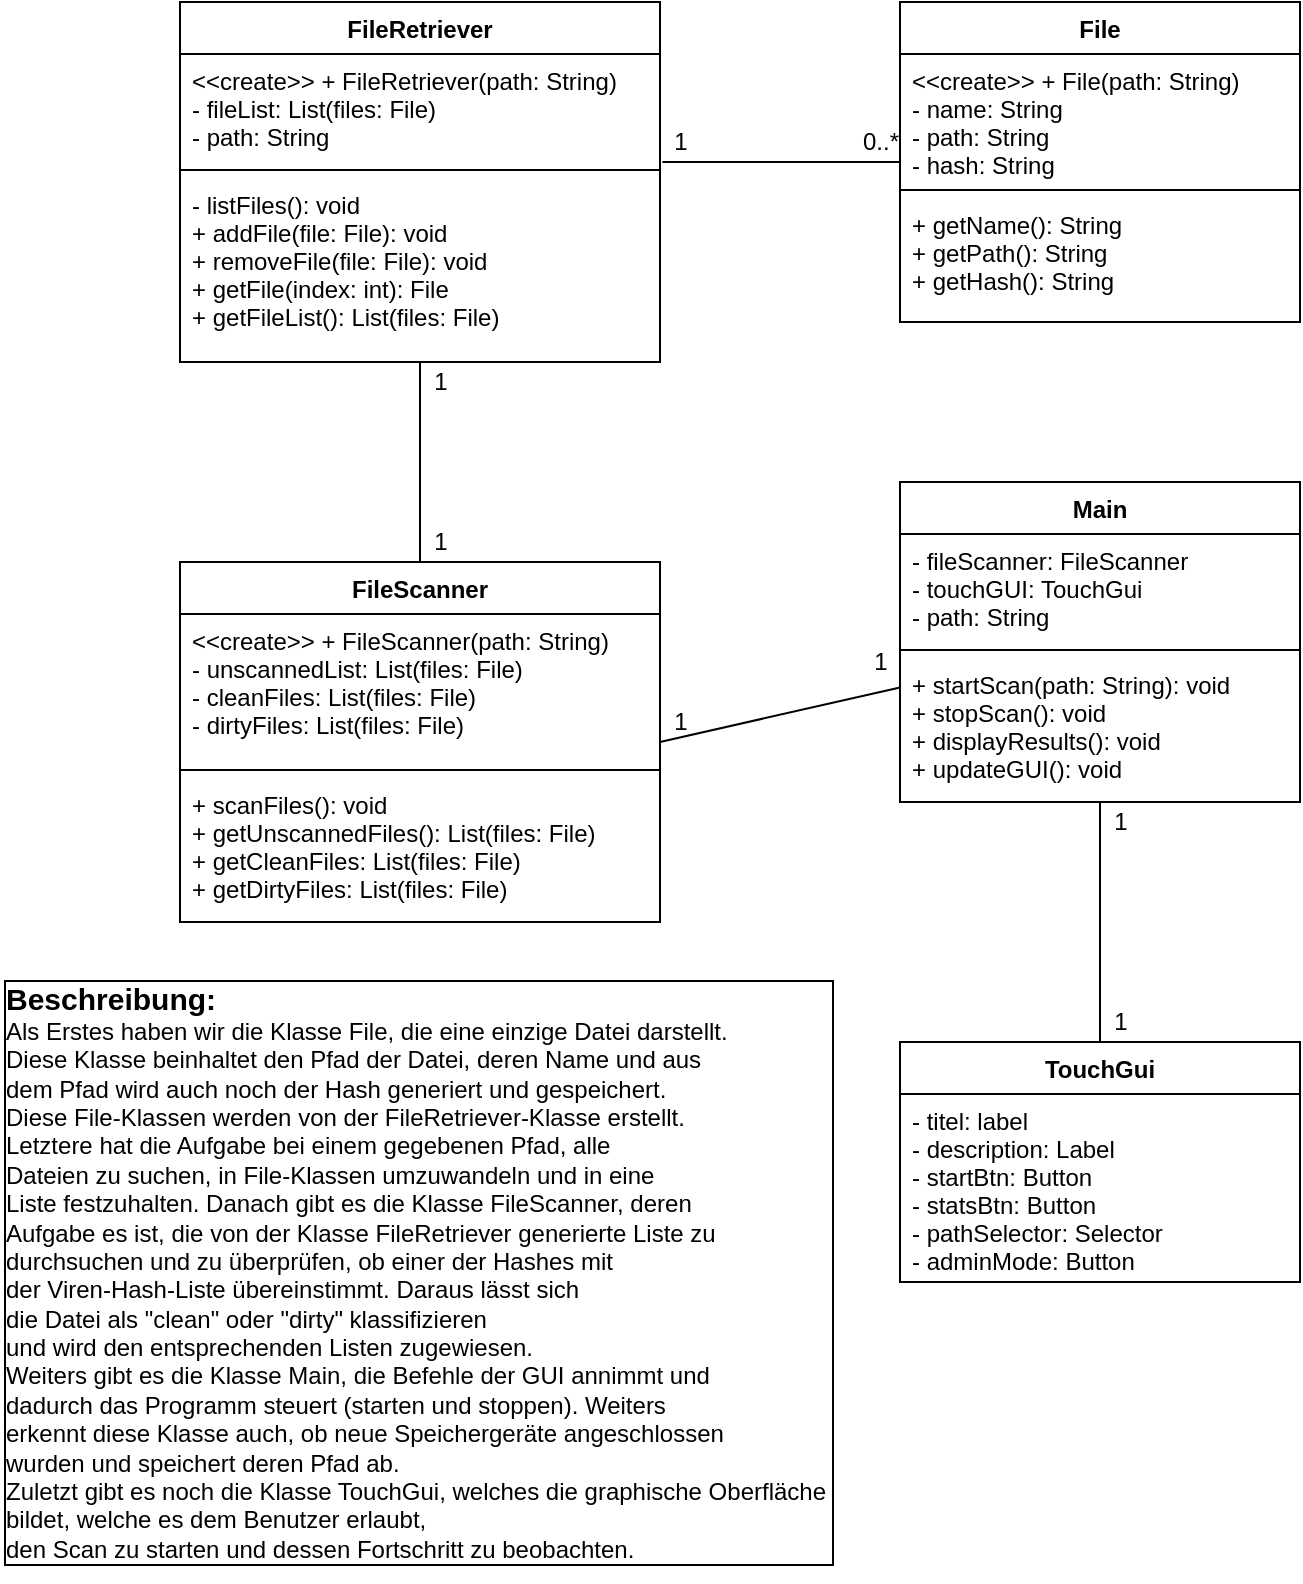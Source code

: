 <mxfile version="20.2.3" type="device"><diagram id="mL7l7FPVyaIDCE2y-QLY" name="Page-1"><mxGraphModel dx="1865" dy="649" grid="1" gridSize="10" guides="1" tooltips="1" connect="1" arrows="1" fold="1" page="1" pageScale="1" pageWidth="827" pageHeight="1169" math="0" shadow="0"><root><mxCell id="0"/><mxCell id="1" parent="0"/><mxCell id="8Jf-jBWoyHpCgJug0loW-25" style="edgeStyle=orthogonalEdgeStyle;rounded=0;orthogonalLoop=1;jettySize=auto;html=1;entryX=1.005;entryY=-0.087;entryDx=0;entryDy=0;entryPerimeter=0;endArrow=none;endFill=0;" parent="1" source="8Jf-jBWoyHpCgJug0loW-1" target="8Jf-jBWoyHpCgJug0loW-8" edge="1"><mxGeometry relative="1" as="geometry"/></mxCell><mxCell id="8Jf-jBWoyHpCgJug0loW-1" value="File" style="swimlane;fontStyle=1;align=center;verticalAlign=top;childLayout=stackLayout;horizontal=1;startSize=26;horizontalStack=0;resizeParent=1;resizeParentMax=0;resizeLast=0;collapsible=1;marginBottom=0;" parent="1" vertex="1"><mxGeometry x="440" y="40" width="200" height="160" as="geometry"><mxRectangle x="480" y="120" width="60" height="30" as="alternateBounds"/></mxGeometry></mxCell><mxCell id="8Jf-jBWoyHpCgJug0loW-2" value="&lt;&lt;create&gt;&gt; + File(path: String)&#10;- name: String&#10;- path: String&#10;- hash: String" style="text;strokeColor=none;fillColor=none;align=left;verticalAlign=top;spacingLeft=4;spacingRight=4;overflow=hidden;rotatable=0;points=[[0,0.5],[1,0.5]];portConstraint=eastwest;" parent="8Jf-jBWoyHpCgJug0loW-1" vertex="1"><mxGeometry y="26" width="200" height="64" as="geometry"/></mxCell><mxCell id="8Jf-jBWoyHpCgJug0loW-3" value="" style="line;strokeWidth=1;fillColor=none;align=left;verticalAlign=middle;spacingTop=-1;spacingLeft=3;spacingRight=3;rotatable=0;labelPosition=right;points=[];portConstraint=eastwest;" parent="8Jf-jBWoyHpCgJug0loW-1" vertex="1"><mxGeometry y="90" width="200" height="8" as="geometry"/></mxCell><mxCell id="8Jf-jBWoyHpCgJug0loW-4" value="+ getName(): String&#10;+ getPath(): String&#10;+ getHash(): String" style="text;strokeColor=none;fillColor=none;align=left;verticalAlign=top;spacingLeft=4;spacingRight=4;overflow=hidden;rotatable=0;points=[[0,0.5],[1,0.5]];portConstraint=eastwest;" parent="8Jf-jBWoyHpCgJug0loW-1" vertex="1"><mxGeometry y="98" width="200" height="62" as="geometry"/></mxCell><mxCell id="8Jf-jBWoyHpCgJug0loW-24" style="edgeStyle=orthogonalEdgeStyle;rounded=0;orthogonalLoop=1;jettySize=auto;html=1;exitX=0.5;exitY=1;exitDx=0;exitDy=0;entryX=0.5;entryY=0;entryDx=0;entryDy=0;endArrow=none;endFill=0;" parent="1" source="8Jf-jBWoyHpCgJug0loW-5" target="8Jf-jBWoyHpCgJug0loW-10" edge="1"><mxGeometry relative="1" as="geometry"/></mxCell><mxCell id="8Jf-jBWoyHpCgJug0loW-5" value="FileRetriever" style="swimlane;fontStyle=1;align=center;verticalAlign=top;childLayout=stackLayout;horizontal=1;startSize=26;horizontalStack=0;resizeParent=1;resizeParentMax=0;resizeLast=0;collapsible=1;marginBottom=0;" parent="1" vertex="1"><mxGeometry x="80" y="40" width="240" height="180" as="geometry"/></mxCell><mxCell id="8Jf-jBWoyHpCgJug0loW-6" value="&lt;&lt;create&gt;&gt; + FileRetriever(path: String)&#10;- fileList: List(files: File)&#10;- path: String" style="text;strokeColor=none;fillColor=none;align=left;verticalAlign=top;spacingLeft=4;spacingRight=4;overflow=hidden;rotatable=0;points=[[0,0.5],[1,0.5]];portConstraint=eastwest;" parent="8Jf-jBWoyHpCgJug0loW-5" vertex="1"><mxGeometry y="26" width="240" height="54" as="geometry"/></mxCell><mxCell id="8Jf-jBWoyHpCgJug0loW-7" value="" style="line;strokeWidth=1;fillColor=none;align=left;verticalAlign=middle;spacingTop=-1;spacingLeft=3;spacingRight=3;rotatable=0;labelPosition=right;points=[];portConstraint=eastwest;" parent="8Jf-jBWoyHpCgJug0loW-5" vertex="1"><mxGeometry y="80" width="240" height="8" as="geometry"/></mxCell><mxCell id="8Jf-jBWoyHpCgJug0loW-8" value="- listFiles(): void&#10;+ addFile(file: File): void&#10;+ removeFile(file: File): void&#10;+ getFile(index: int): File&#10;+ getFileList(): List(files: File)" style="text;strokeColor=none;fillColor=none;align=left;verticalAlign=top;spacingLeft=4;spacingRight=4;overflow=hidden;rotatable=0;points=[[0,0.5],[1,0.5]];portConstraint=eastwest;" parent="8Jf-jBWoyHpCgJug0loW-5" vertex="1"><mxGeometry y="88" width="240" height="92" as="geometry"/></mxCell><mxCell id="8Jf-jBWoyHpCgJug0loW-26" style="rounded=0;orthogonalLoop=1;jettySize=auto;html=1;exitX=1;exitY=0.5;exitDx=0;exitDy=0;endArrow=none;endFill=0;" parent="1" source="8Jf-jBWoyHpCgJug0loW-10" target="8Jf-jBWoyHpCgJug0loW-15" edge="1"><mxGeometry relative="1" as="geometry"/></mxCell><mxCell id="8Jf-jBWoyHpCgJug0loW-10" value="FileScanner" style="swimlane;fontStyle=1;align=center;verticalAlign=top;childLayout=stackLayout;horizontal=1;startSize=26;horizontalStack=0;resizeParent=1;resizeParentMax=0;resizeLast=0;collapsible=1;marginBottom=0;" parent="1" vertex="1"><mxGeometry x="80" y="320" width="240" height="180" as="geometry"><mxRectangle x="190" y="340" width="110" height="30" as="alternateBounds"/></mxGeometry></mxCell><mxCell id="8Jf-jBWoyHpCgJug0loW-11" value="&lt;&lt;create&gt;&gt; + FileScanner(path: String)&#10;- unscannedList: List(files: File)&#10;- cleanFiles: List(files: File)&#10;- dirtyFiles: List(files: File)" style="text;strokeColor=none;fillColor=none;align=left;verticalAlign=top;spacingLeft=4;spacingRight=4;overflow=hidden;rotatable=0;points=[[0,0.5],[1,0.5]];portConstraint=eastwest;" parent="8Jf-jBWoyHpCgJug0loW-10" vertex="1"><mxGeometry y="26" width="240" height="74" as="geometry"/></mxCell><mxCell id="8Jf-jBWoyHpCgJug0loW-12" value="" style="line;strokeWidth=1;fillColor=none;align=left;verticalAlign=middle;spacingTop=-1;spacingLeft=3;spacingRight=3;rotatable=0;labelPosition=right;points=[];portConstraint=eastwest;" parent="8Jf-jBWoyHpCgJug0loW-10" vertex="1"><mxGeometry y="100" width="240" height="8" as="geometry"/></mxCell><mxCell id="8Jf-jBWoyHpCgJug0loW-13" value="+ scanFiles(): void&#10;+ getUnscannedFiles(): List(files: File)&#10;+ getCleanFiles: List(files: File)&#10;+ getDirtyFiles: List(files: File)&#10;" style="text;strokeColor=none;fillColor=none;align=left;verticalAlign=top;spacingLeft=4;spacingRight=4;overflow=hidden;rotatable=0;points=[[0,0.5],[1,0.5]];portConstraint=eastwest;" parent="8Jf-jBWoyHpCgJug0loW-10" vertex="1"><mxGeometry y="108" width="240" height="72" as="geometry"/></mxCell><mxCell id="8Jf-jBWoyHpCgJug0loW-27" style="edgeStyle=none;rounded=0;orthogonalLoop=1;jettySize=auto;html=1;exitX=0.5;exitY=1;exitDx=0;exitDy=0;entryX=0.5;entryY=0;entryDx=0;entryDy=0;endArrow=none;endFill=0;" parent="1" source="8Jf-jBWoyHpCgJug0loW-15" target="8Jf-jBWoyHpCgJug0loW-19" edge="1"><mxGeometry relative="1" as="geometry"/></mxCell><mxCell id="8Jf-jBWoyHpCgJug0loW-15" value="Main" style="swimlane;fontStyle=1;align=center;verticalAlign=top;childLayout=stackLayout;horizontal=1;startSize=26;horizontalStack=0;resizeParent=1;resizeParentMax=0;resizeLast=0;collapsible=1;marginBottom=0;" parent="1" vertex="1"><mxGeometry x="440" y="280" width="200" height="160" as="geometry"/></mxCell><mxCell id="8Jf-jBWoyHpCgJug0loW-16" value="- fileScanner: FileScanner&#10;- touchGUI: TouchGui&#10;- path: String" style="text;strokeColor=none;fillColor=none;align=left;verticalAlign=top;spacingLeft=4;spacingRight=4;overflow=hidden;rotatable=0;points=[[0,0.5],[1,0.5]];portConstraint=eastwest;" parent="8Jf-jBWoyHpCgJug0loW-15" vertex="1"><mxGeometry y="26" width="200" height="54" as="geometry"/></mxCell><mxCell id="8Jf-jBWoyHpCgJug0loW-17" value="" style="line;strokeWidth=1;fillColor=none;align=left;verticalAlign=middle;spacingTop=-1;spacingLeft=3;spacingRight=3;rotatable=0;labelPosition=right;points=[];portConstraint=eastwest;" parent="8Jf-jBWoyHpCgJug0loW-15" vertex="1"><mxGeometry y="80" width="200" height="8" as="geometry"/></mxCell><mxCell id="8Jf-jBWoyHpCgJug0loW-18" value="+ startScan(path: String): void&#10;+ stopScan(): void&#10;+ displayResults(): void&#10;+ updateGUI(): void" style="text;strokeColor=none;fillColor=none;align=left;verticalAlign=top;spacingLeft=4;spacingRight=4;overflow=hidden;rotatable=0;points=[[0,0.5],[1,0.5]];portConstraint=eastwest;" parent="8Jf-jBWoyHpCgJug0loW-15" vertex="1"><mxGeometry y="88" width="200" height="72" as="geometry"/></mxCell><mxCell id="8Jf-jBWoyHpCgJug0loW-19" value="TouchGui" style="swimlane;fontStyle=1;align=center;verticalAlign=top;childLayout=stackLayout;horizontal=1;startSize=26;horizontalStack=0;resizeParent=1;resizeParentMax=0;resizeLast=0;collapsible=1;marginBottom=0;" parent="1" vertex="1"><mxGeometry x="440" y="560" width="200" height="120" as="geometry"/></mxCell><mxCell id="8Jf-jBWoyHpCgJug0loW-20" value="- titel: label&#10;- description: Label&#10;- startBtn: Button&#10;- statsBtn: Button&#10;- pathSelector: Selector&#10;- adminMode: Button" style="text;strokeColor=none;fillColor=none;align=left;verticalAlign=top;spacingLeft=4;spacingRight=4;overflow=hidden;rotatable=0;points=[[0,0.5],[1,0.5]];portConstraint=eastwest;" parent="8Jf-jBWoyHpCgJug0loW-19" vertex="1"><mxGeometry y="26" width="200" height="94" as="geometry"/></mxCell><mxCell id="8Jf-jBWoyHpCgJug0loW-21" value="" style="line;strokeWidth=1;fillColor=none;align=left;verticalAlign=middle;spacingTop=-1;spacingLeft=3;spacingRight=3;rotatable=0;labelPosition=right;points=[];portConstraint=eastwest;" parent="8Jf-jBWoyHpCgJug0loW-19" vertex="1"><mxGeometry y="120" width="200" as="geometry"/></mxCell><mxCell id="8Jf-jBWoyHpCgJug0loW-28" value="1" style="text;html=1;align=center;verticalAlign=middle;resizable=0;points=[];autosize=1;strokeColor=none;fillColor=none;" parent="1" vertex="1"><mxGeometry x="315" y="95" width="30" height="30" as="geometry"/></mxCell><mxCell id="8Jf-jBWoyHpCgJug0loW-29" value="0..*" style="text;html=1;align=center;verticalAlign=middle;resizable=0;points=[];autosize=1;strokeColor=none;fillColor=none;" parent="1" vertex="1"><mxGeometry x="410" y="95" width="40" height="30" as="geometry"/></mxCell><mxCell id="8Jf-jBWoyHpCgJug0loW-30" value="1" style="text;html=1;align=center;verticalAlign=middle;resizable=0;points=[];autosize=1;strokeColor=none;fillColor=none;" parent="1" vertex="1"><mxGeometry x="195" y="295" width="30" height="30" as="geometry"/></mxCell><mxCell id="8Jf-jBWoyHpCgJug0loW-31" value="1" style="text;html=1;align=center;verticalAlign=middle;resizable=0;points=[];autosize=1;strokeColor=none;fillColor=none;" parent="1" vertex="1"><mxGeometry x="195" y="215" width="30" height="30" as="geometry"/></mxCell><mxCell id="8Jf-jBWoyHpCgJug0loW-32" value="1" style="text;html=1;align=center;verticalAlign=middle;resizable=0;points=[];autosize=1;strokeColor=none;fillColor=none;" parent="1" vertex="1"><mxGeometry x="315" y="385" width="30" height="30" as="geometry"/></mxCell><mxCell id="8Jf-jBWoyHpCgJug0loW-33" value="1" style="text;html=1;align=center;verticalAlign=middle;resizable=0;points=[];autosize=1;strokeColor=none;fillColor=none;" parent="1" vertex="1"><mxGeometry x="415" y="355" width="30" height="30" as="geometry"/></mxCell><mxCell id="8Jf-jBWoyHpCgJug0loW-34" value="1" style="text;html=1;align=center;verticalAlign=middle;resizable=0;points=[];autosize=1;strokeColor=none;fillColor=none;" parent="1" vertex="1"><mxGeometry x="535" y="435" width="30" height="30" as="geometry"/></mxCell><mxCell id="8Jf-jBWoyHpCgJug0loW-35" value="1" style="text;html=1;align=center;verticalAlign=middle;resizable=0;points=[];autosize=1;strokeColor=none;fillColor=none;" parent="1" vertex="1"><mxGeometry x="535" y="535" width="30" height="30" as="geometry"/></mxCell><mxCell id="8Jf-jBWoyHpCgJug0loW-36" value="&lt;font style=&quot;font-size: 15px;&quot;&gt;&lt;b&gt;Beschreibung:&lt;/b&gt;&lt;/font&gt;&lt;br&gt;&lt;div&gt;Als Erstes haben wir die Klasse File, die eine einzige Datei darstellt.&lt;/div&gt;&lt;div&gt;Diese Klasse beinhaltet den Pfad der Datei, deren Name und aus&lt;/div&gt;&lt;div&gt;dem Pfad wird auch noch der Hash generiert und gespeichert.&lt;/div&gt;&lt;div&gt;Diese File-Klassen werden von der FileRetriever-Klasse erstellt.&lt;/div&gt;&lt;div&gt;Letztere hat die Aufgabe bei einem gegebenen Pfad, alle&lt;/div&gt;&lt;div&gt;Dateien zu suchen, in File-Klassen umzuwandeln und in eine&lt;/div&gt;&lt;div&gt;Liste festzuhalten. Danach gibt es die Klasse FileScanner, deren&amp;nbsp;&lt;/div&gt;&lt;div&gt;Aufgabe es ist, die von der Klasse FileRetriever generierte Liste zu&amp;nbsp;&lt;/div&gt;&lt;div&gt;durchsuchen und zu überprüfen, ob einer der Hashes mit&amp;nbsp;&lt;/div&gt;&lt;div&gt;der Viren-Hash-Liste übereinstimmt. Daraus lässt sich&amp;nbsp;&lt;/div&gt;&lt;div&gt;die Datei als &quot;clean&quot; oder &quot;dirty&quot; klassifizieren&amp;nbsp;&lt;/div&gt;&lt;div&gt;und wird den entsprechenden Listen zugewiesen.&lt;/div&gt;&lt;div&gt;Weiters gibt es die Klasse Main, die Befehle der GUI annimmt und&lt;/div&gt;&lt;div&gt;dadurch das Programm steuert (starten und stoppen). Weiters&lt;/div&gt;&lt;div&gt;erkennt diese Klasse auch, ob neue Speichergeräte angeschlossen&lt;/div&gt;&lt;div&gt;wurden und speichert deren Pfad ab.&lt;/div&gt;&lt;div&gt;Zuletzt gibt es noch die Klasse TouchGui, welches die graphische Oberfläche&amp;nbsp;&lt;/div&gt;&lt;div&gt;bildet, welche es dem Benutzer erlaubt,&amp;nbsp;&lt;/div&gt;&lt;div&gt;den Scan zu starten und dessen Fortschritt zu beobachten.&lt;/div&gt;" style="text;html=1;align=left;verticalAlign=middle;resizable=0;points=[];autosize=1;strokeColor=none;fillColor=none;labelBackgroundColor=default;labelBorderColor=default;" parent="1" vertex="1"><mxGeometry x="-10" y="520" width="440" height="310" as="geometry"/></mxCell></root></mxGraphModel></diagram></mxfile>